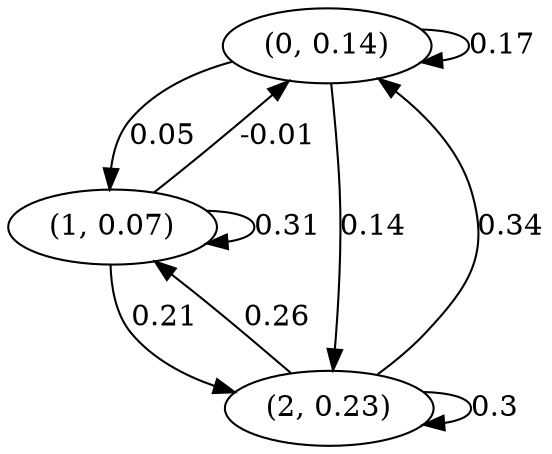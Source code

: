 digraph {
    0 [ label = "(0, 0.14)" ]
    1 [ label = "(1, 0.07)" ]
    2 [ label = "(2, 0.23)" ]
    0 -> 0 [ label = "0.17" ]
    1 -> 1 [ label = "0.31" ]
    2 -> 2 [ label = "0.3" ]
    1 -> 0 [ label = "-0.01" ]
    2 -> 0 [ label = "0.34" ]
    0 -> 1 [ label = "0.05" ]
    2 -> 1 [ label = "0.26" ]
    0 -> 2 [ label = "0.14" ]
    1 -> 2 [ label = "0.21" ]
}

